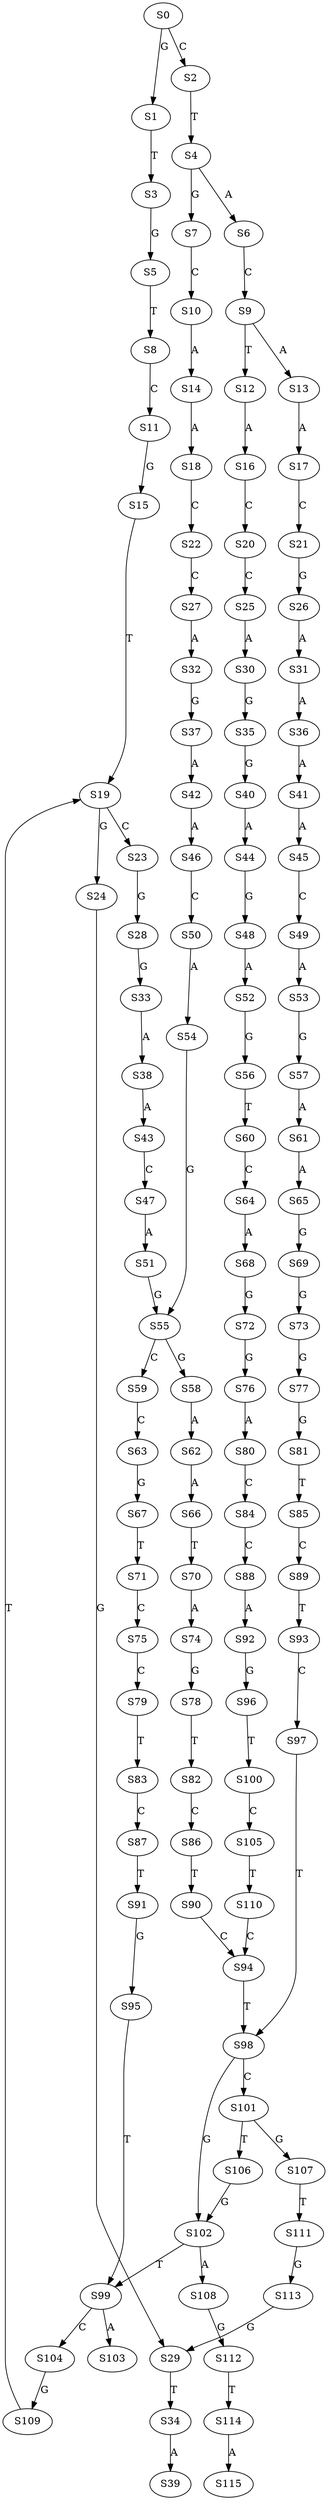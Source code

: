 strict digraph  {
	S0 -> S1 [ label = G ];
	S0 -> S2 [ label = C ];
	S1 -> S3 [ label = T ];
	S2 -> S4 [ label = T ];
	S3 -> S5 [ label = G ];
	S4 -> S6 [ label = A ];
	S4 -> S7 [ label = G ];
	S5 -> S8 [ label = T ];
	S6 -> S9 [ label = C ];
	S7 -> S10 [ label = C ];
	S8 -> S11 [ label = C ];
	S9 -> S12 [ label = T ];
	S9 -> S13 [ label = A ];
	S10 -> S14 [ label = A ];
	S11 -> S15 [ label = G ];
	S12 -> S16 [ label = A ];
	S13 -> S17 [ label = A ];
	S14 -> S18 [ label = A ];
	S15 -> S19 [ label = T ];
	S16 -> S20 [ label = C ];
	S17 -> S21 [ label = C ];
	S18 -> S22 [ label = C ];
	S19 -> S23 [ label = C ];
	S19 -> S24 [ label = G ];
	S20 -> S25 [ label = C ];
	S21 -> S26 [ label = G ];
	S22 -> S27 [ label = C ];
	S23 -> S28 [ label = G ];
	S24 -> S29 [ label = G ];
	S25 -> S30 [ label = A ];
	S26 -> S31 [ label = A ];
	S27 -> S32 [ label = A ];
	S28 -> S33 [ label = G ];
	S29 -> S34 [ label = T ];
	S30 -> S35 [ label = G ];
	S31 -> S36 [ label = A ];
	S32 -> S37 [ label = G ];
	S33 -> S38 [ label = A ];
	S34 -> S39 [ label = A ];
	S35 -> S40 [ label = G ];
	S36 -> S41 [ label = A ];
	S37 -> S42 [ label = A ];
	S38 -> S43 [ label = A ];
	S40 -> S44 [ label = A ];
	S41 -> S45 [ label = A ];
	S42 -> S46 [ label = A ];
	S43 -> S47 [ label = C ];
	S44 -> S48 [ label = G ];
	S45 -> S49 [ label = C ];
	S46 -> S50 [ label = C ];
	S47 -> S51 [ label = A ];
	S48 -> S52 [ label = A ];
	S49 -> S53 [ label = A ];
	S50 -> S54 [ label = A ];
	S51 -> S55 [ label = G ];
	S52 -> S56 [ label = G ];
	S53 -> S57 [ label = G ];
	S54 -> S55 [ label = G ];
	S55 -> S58 [ label = G ];
	S55 -> S59 [ label = C ];
	S56 -> S60 [ label = T ];
	S57 -> S61 [ label = A ];
	S58 -> S62 [ label = A ];
	S59 -> S63 [ label = C ];
	S60 -> S64 [ label = C ];
	S61 -> S65 [ label = A ];
	S62 -> S66 [ label = A ];
	S63 -> S67 [ label = G ];
	S64 -> S68 [ label = A ];
	S65 -> S69 [ label = G ];
	S66 -> S70 [ label = T ];
	S67 -> S71 [ label = T ];
	S68 -> S72 [ label = G ];
	S69 -> S73 [ label = G ];
	S70 -> S74 [ label = A ];
	S71 -> S75 [ label = C ];
	S72 -> S76 [ label = G ];
	S73 -> S77 [ label = G ];
	S74 -> S78 [ label = G ];
	S75 -> S79 [ label = C ];
	S76 -> S80 [ label = A ];
	S77 -> S81 [ label = G ];
	S78 -> S82 [ label = T ];
	S79 -> S83 [ label = T ];
	S80 -> S84 [ label = C ];
	S81 -> S85 [ label = T ];
	S82 -> S86 [ label = C ];
	S83 -> S87 [ label = C ];
	S84 -> S88 [ label = C ];
	S85 -> S89 [ label = C ];
	S86 -> S90 [ label = T ];
	S87 -> S91 [ label = T ];
	S88 -> S92 [ label = A ];
	S89 -> S93 [ label = T ];
	S90 -> S94 [ label = C ];
	S91 -> S95 [ label = G ];
	S92 -> S96 [ label = G ];
	S93 -> S97 [ label = C ];
	S94 -> S98 [ label = T ];
	S95 -> S99 [ label = T ];
	S96 -> S100 [ label = T ];
	S97 -> S98 [ label = T ];
	S98 -> S101 [ label = C ];
	S98 -> S102 [ label = G ];
	S99 -> S103 [ label = A ];
	S99 -> S104 [ label = C ];
	S100 -> S105 [ label = C ];
	S101 -> S106 [ label = T ];
	S101 -> S107 [ label = G ];
	S102 -> S108 [ label = A ];
	S102 -> S99 [ label = T ];
	S104 -> S109 [ label = G ];
	S105 -> S110 [ label = T ];
	S106 -> S102 [ label = G ];
	S107 -> S111 [ label = T ];
	S108 -> S112 [ label = G ];
	S109 -> S19 [ label = T ];
	S110 -> S94 [ label = C ];
	S111 -> S113 [ label = G ];
	S112 -> S114 [ label = T ];
	S113 -> S29 [ label = G ];
	S114 -> S115 [ label = A ];
}
